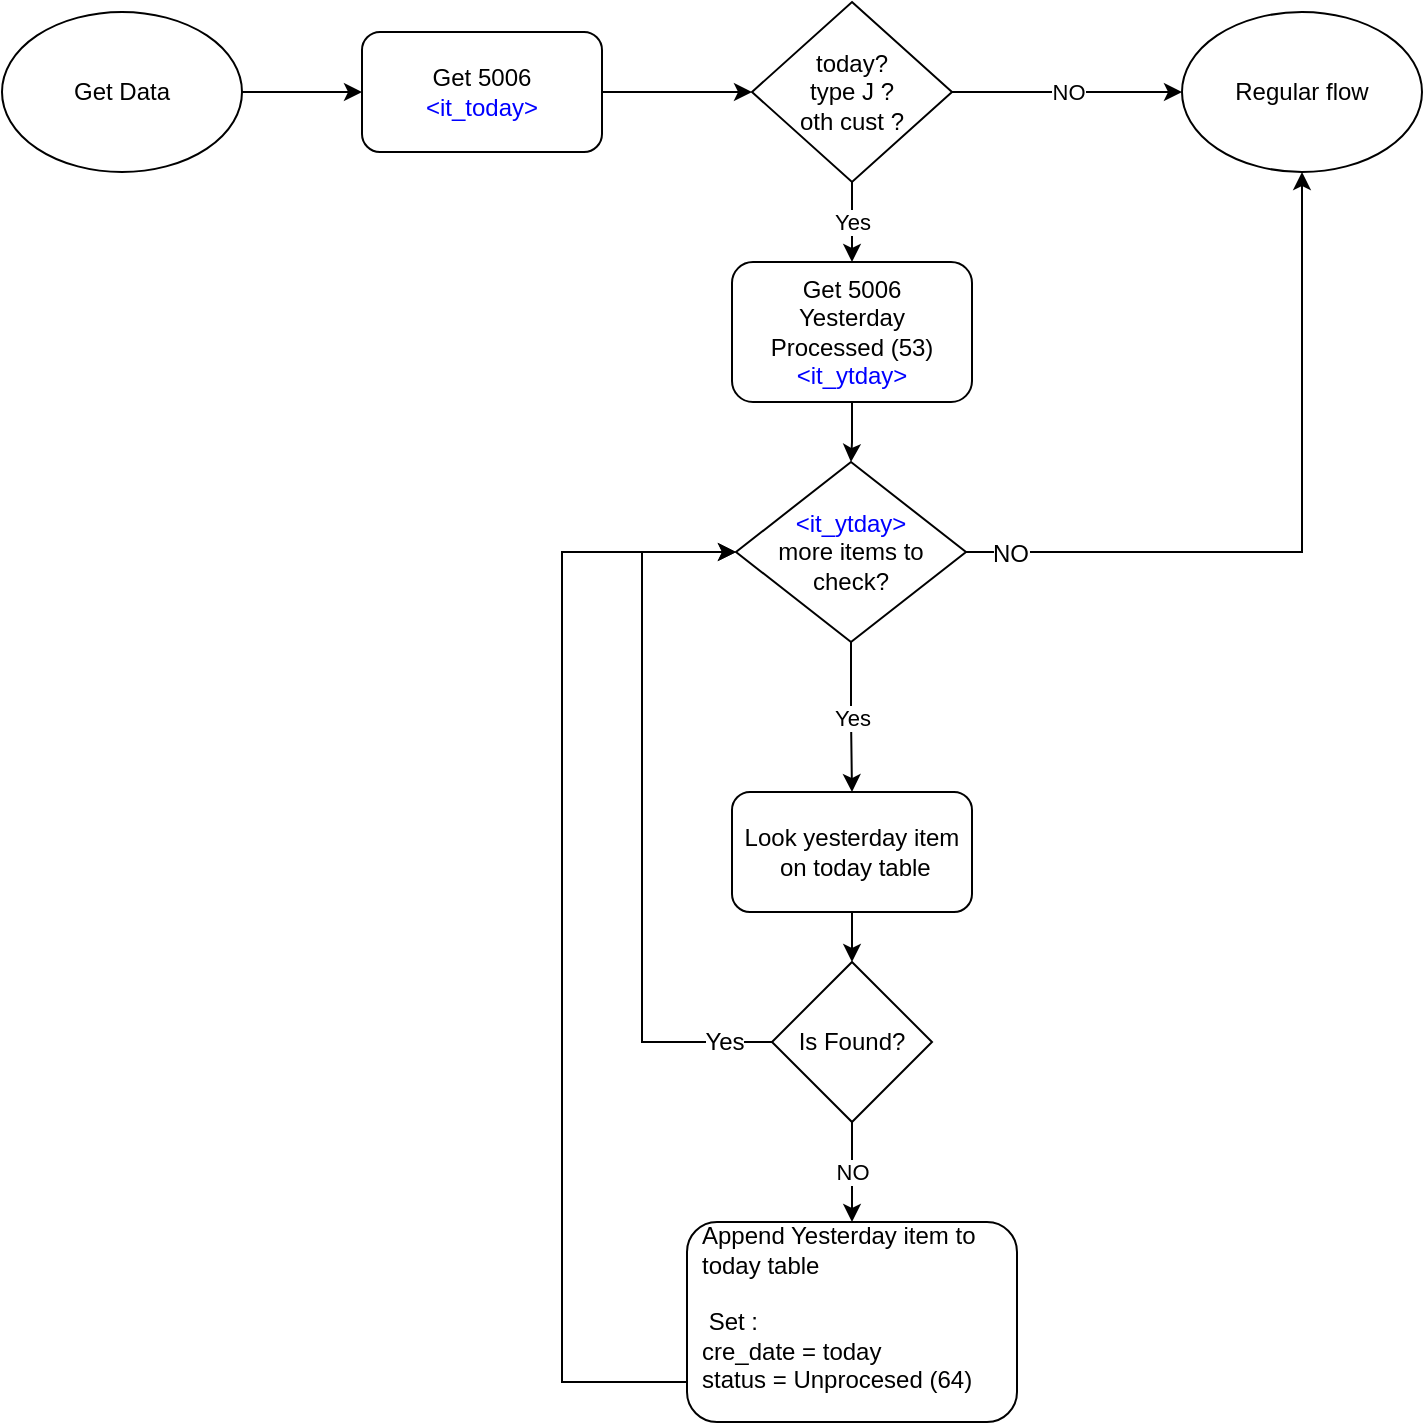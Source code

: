 <mxfile version="10.3.6" type="github"><diagram id="wGEul0sMF6mS5fZwR9-N" name="Page-1"><mxGraphModel dx="953" dy="744" grid="1" gridSize="10" guides="1" tooltips="1" connect="1" arrows="1" fold="1" page="1" pageScale="1" pageWidth="850" pageHeight="1100" math="0" shadow="0"><root><mxCell id="0"/><mxCell id="1" parent="0"/><mxCell id="4ynOM67bxJXR3ApEiqXI-3" style="edgeStyle=orthogonalEdgeStyle;rounded=0;orthogonalLoop=1;jettySize=auto;html=1;" edge="1" parent="1" source="4ynOM67bxJXR3ApEiqXI-1" target="4ynOM67bxJXR3ApEiqXI-2"><mxGeometry relative="1" as="geometry"/></mxCell><mxCell id="4ynOM67bxJXR3ApEiqXI-1" value="Get Data" style="ellipse;whiteSpace=wrap;html=1;" vertex="1" parent="1"><mxGeometry x="40" y="45" width="120" height="80" as="geometry"/></mxCell><mxCell id="4ynOM67bxJXR3ApEiqXI-5" style="edgeStyle=orthogonalEdgeStyle;rounded=0;orthogonalLoop=1;jettySize=auto;html=1;entryX=0;entryY=0.5;entryDx=0;entryDy=0;" edge="1" parent="1" source="4ynOM67bxJXR3ApEiqXI-2" target="4ynOM67bxJXR3ApEiqXI-4"><mxGeometry relative="1" as="geometry"/></mxCell><mxCell id="4ynOM67bxJXR3ApEiqXI-2" value="Get 5006&lt;br&gt;&lt;font color=&quot;#0000ff&quot;&gt;&amp;lt;it_today&amp;gt;&lt;/font&gt;&lt;br&gt;" style="rounded=1;whiteSpace=wrap;html=1;" vertex="1" parent="1"><mxGeometry x="220" y="55" width="120" height="60" as="geometry"/></mxCell><mxCell id="4ynOM67bxJXR3ApEiqXI-7" value="NO" style="edgeStyle=orthogonalEdgeStyle;rounded=0;orthogonalLoop=1;jettySize=auto;html=1;entryX=0;entryY=0.5;entryDx=0;entryDy=0;" edge="1" parent="1" source="4ynOM67bxJXR3ApEiqXI-4" target="4ynOM67bxJXR3ApEiqXI-6"><mxGeometry relative="1" as="geometry"/></mxCell><mxCell id="4ynOM67bxJXR3ApEiqXI-9" value="Yes" style="edgeStyle=orthogonalEdgeStyle;rounded=0;orthogonalLoop=1;jettySize=auto;html=1;" edge="1" parent="1" source="4ynOM67bxJXR3ApEiqXI-4" target="4ynOM67bxJXR3ApEiqXI-8"><mxGeometry relative="1" as="geometry"/></mxCell><mxCell id="4ynOM67bxJXR3ApEiqXI-4" value="today?&lt;br&gt;type J ?&lt;br&gt;oth cust ?&lt;br&gt;" style="rhombus;whiteSpace=wrap;html=1;" vertex="1" parent="1"><mxGeometry x="415" y="40" width="100" height="90" as="geometry"/></mxCell><mxCell id="4ynOM67bxJXR3ApEiqXI-6" value="Regular flow" style="ellipse;whiteSpace=wrap;html=1;" vertex="1" parent="1"><mxGeometry x="630" y="45" width="120" height="80" as="geometry"/></mxCell><mxCell id="4ynOM67bxJXR3ApEiqXI-12" style="edgeStyle=orthogonalEdgeStyle;rounded=0;orthogonalLoop=1;jettySize=auto;html=1;entryX=0.5;entryY=0;entryDx=0;entryDy=0;" edge="1" parent="1" source="4ynOM67bxJXR3ApEiqXI-8" target="4ynOM67bxJXR3ApEiqXI-13"><mxGeometry relative="1" as="geometry"><mxPoint x="380" y="415" as="targetPoint"/></mxGeometry></mxCell><mxCell id="4ynOM67bxJXR3ApEiqXI-8" value="Get 5006&lt;br&gt;Yesterday&lt;br&gt;Processed (53)&lt;br&gt;&lt;font color=&quot;#0000ff&quot;&gt;&amp;lt;it_ytday&amp;gt;&lt;/font&gt;&lt;br&gt;" style="rounded=1;whiteSpace=wrap;html=1;" vertex="1" parent="1"><mxGeometry x="405" y="170" width="120" height="70" as="geometry"/></mxCell><mxCell id="4ynOM67bxJXR3ApEiqXI-15" value="Yes" style="edgeStyle=orthogonalEdgeStyle;rounded=0;orthogonalLoop=1;jettySize=auto;html=1;" edge="1" parent="1" source="4ynOM67bxJXR3ApEiqXI-13" target="4ynOM67bxJXR3ApEiqXI-14"><mxGeometry relative="1" as="geometry"/></mxCell><mxCell id="4ynOM67bxJXR3ApEiqXI-17" style="edgeStyle=orthogonalEdgeStyle;rounded=0;orthogonalLoop=1;jettySize=auto;html=1;entryX=0.5;entryY=1;entryDx=0;entryDy=0;" edge="1" parent="1" source="4ynOM67bxJXR3ApEiqXI-13" target="4ynOM67bxJXR3ApEiqXI-6"><mxGeometry relative="1" as="geometry"/></mxCell><mxCell id="4ynOM67bxJXR3ApEiqXI-25" value="NO" style="text;html=1;resizable=0;points=[];align=center;verticalAlign=middle;labelBackgroundColor=#ffffff;" vertex="1" connectable="0" parent="4ynOM67bxJXR3ApEiqXI-17"><mxGeometry x="-0.878" y="-1" relative="1" as="geometry"><mxPoint as="offset"/></mxGeometry></mxCell><mxCell id="4ynOM67bxJXR3ApEiqXI-13" value="&lt;font color=&quot;#0000ff&quot;&gt;&amp;lt;it_ytday&amp;gt;&lt;/font&gt;&lt;br&gt;more items to check?" style="rhombus;whiteSpace=wrap;html=1;" vertex="1" parent="1"><mxGeometry x="407" y="270" width="115" height="90" as="geometry"/></mxCell><mxCell id="4ynOM67bxJXR3ApEiqXI-19" style="edgeStyle=orthogonalEdgeStyle;rounded=0;orthogonalLoop=1;jettySize=auto;html=1;entryX=0.5;entryY=0;entryDx=0;entryDy=0;" edge="1" parent="1" source="4ynOM67bxJXR3ApEiqXI-14" target="4ynOM67bxJXR3ApEiqXI-18"><mxGeometry relative="1" as="geometry"/></mxCell><mxCell id="4ynOM67bxJXR3ApEiqXI-14" value="Look yesterday item &lt;br&gt;&amp;nbsp;on today table" style="rounded=1;whiteSpace=wrap;html=1;" vertex="1" parent="1"><mxGeometry x="405" y="435" width="120" height="60" as="geometry"/></mxCell><mxCell id="4ynOM67bxJXR3ApEiqXI-20" style="edgeStyle=orthogonalEdgeStyle;rounded=0;orthogonalLoop=1;jettySize=auto;html=1;exitX=0;exitY=0.5;exitDx=0;exitDy=0;" edge="1" parent="1" source="4ynOM67bxJXR3ApEiqXI-18" target="4ynOM67bxJXR3ApEiqXI-13"><mxGeometry relative="1" as="geometry"><Array as="points"><mxPoint x="360" y="560"/><mxPoint x="360" y="315"/></Array></mxGeometry></mxCell><mxCell id="4ynOM67bxJXR3ApEiqXI-21" value="Yes" style="text;html=1;resizable=0;points=[];align=center;verticalAlign=middle;labelBackgroundColor=#ffffff;" vertex="1" connectable="0" parent="4ynOM67bxJXR3ApEiqXI-20"><mxGeometry x="-0.865" relative="1" as="geometry"><mxPoint as="offset"/></mxGeometry></mxCell><mxCell id="4ynOM67bxJXR3ApEiqXI-23" value="NO" style="edgeStyle=orthogonalEdgeStyle;rounded=0;orthogonalLoop=1;jettySize=auto;html=1;entryX=0.5;entryY=0;entryDx=0;entryDy=0;" edge="1" parent="1" source="4ynOM67bxJXR3ApEiqXI-18" target="4ynOM67bxJXR3ApEiqXI-22"><mxGeometry relative="1" as="geometry"/></mxCell><mxCell id="4ynOM67bxJXR3ApEiqXI-18" value="Is Found?" style="rhombus;whiteSpace=wrap;html=1;" vertex="1" parent="1"><mxGeometry x="425" y="520" width="80" height="80" as="geometry"/></mxCell><mxCell id="4ynOM67bxJXR3ApEiqXI-24" style="edgeStyle=orthogonalEdgeStyle;rounded=0;orthogonalLoop=1;jettySize=auto;html=1;entryX=0;entryY=0.5;entryDx=0;entryDy=0;" edge="1" parent="1" source="4ynOM67bxJXR3ApEiqXI-22" target="4ynOM67bxJXR3ApEiqXI-13"><mxGeometry relative="1" as="geometry"><mxPoint x="408" y="340" as="targetPoint"/><Array as="points"><mxPoint x="320" y="730"/><mxPoint x="320" y="315"/></Array></mxGeometry></mxCell><mxCell id="4ynOM67bxJXR3ApEiqXI-22" value="Append Yesterday item to today table&lt;br&gt;&lt;br&gt;&amp;nbsp;Set :&amp;nbsp;&lt;br&gt;cre_date = today&lt;br&gt;status = Unprocesed (64)&lt;br&gt;&lt;br&gt;" style="rounded=1;whiteSpace=wrap;html=1;spacingTop=0;spacing=5;spacingLeft=2;align=left;" vertex="1" parent="1"><mxGeometry x="382.5" y="650" width="165" height="100" as="geometry"/></mxCell></root></mxGraphModel></diagram></mxfile>